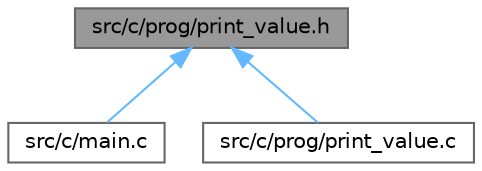digraph "src/c/prog/print_value.h"
{
 // LATEX_PDF_SIZE
  bgcolor="transparent";
  edge [fontname=Helvetica,fontsize=10,labelfontname=Helvetica,labelfontsize=10];
  node [fontname=Helvetica,fontsize=10,shape=box,height=0.2,width=0.4];
  Node1 [id="Node000001",label="src/c/prog/print_value.h",height=0.2,width=0.4,color="gray40", fillcolor="grey60", style="filled", fontcolor="black",tooltip=" "];
  Node1 -> Node2 [id="edge1_Node000001_Node000002",dir="back",color="steelblue1",style="solid",tooltip=" "];
  Node2 [id="Node000002",label="src/c/main.c",height=0.2,width=0.4,color="grey40", fillcolor="white", style="filled",URL="$main_8c.html",tooltip="main関数"];
  Node1 -> Node3 [id="edge2_Node000001_Node000003",dir="back",color="steelblue1",style="solid",tooltip=" "];
  Node3 [id="Node000003",label="src/c/prog/print_value.c",height=0.2,width=0.4,color="grey40", fillcolor="white", style="filled",URL="$print__value_8c.html",tooltip="データを表示用（視覚化）"];
}
